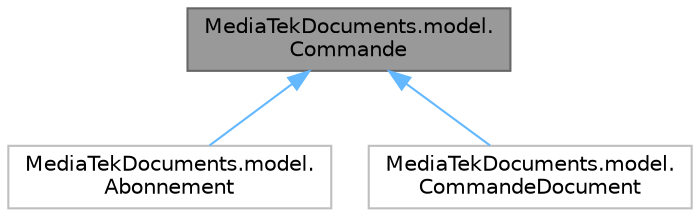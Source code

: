 digraph "MediaTekDocuments.model.Commande"
{
 // LATEX_PDF_SIZE
  bgcolor="transparent";
  edge [fontname=Helvetica,fontsize=10,labelfontname=Helvetica,labelfontsize=10];
  node [fontname=Helvetica,fontsize=10,shape=box,height=0.2,width=0.4];
  Node1 [id="Node000001",label="MediaTekDocuments.model.\lCommande",height=0.2,width=0.4,color="gray40", fillcolor="grey60", style="filled", fontcolor="black",tooltip=" "];
  Node1 -> Node2 [id="edge1_Node000001_Node000002",dir="back",color="steelblue1",style="solid",tooltip=" "];
  Node2 [id="Node000002",label="MediaTekDocuments.model.\lAbonnement",height=0.2,width=0.4,color="grey75", fillcolor="white", style="filled",URL="$class_media_tek_documents_1_1model_1_1_abonnement.html",tooltip=" "];
  Node1 -> Node3 [id="edge2_Node000001_Node000003",dir="back",color="steelblue1",style="solid",tooltip=" "];
  Node3 [id="Node000003",label="MediaTekDocuments.model.\lCommandeDocument",height=0.2,width=0.4,color="grey75", fillcolor="white", style="filled",URL="$class_media_tek_documents_1_1model_1_1_commande_document.html",tooltip=" "];
}

